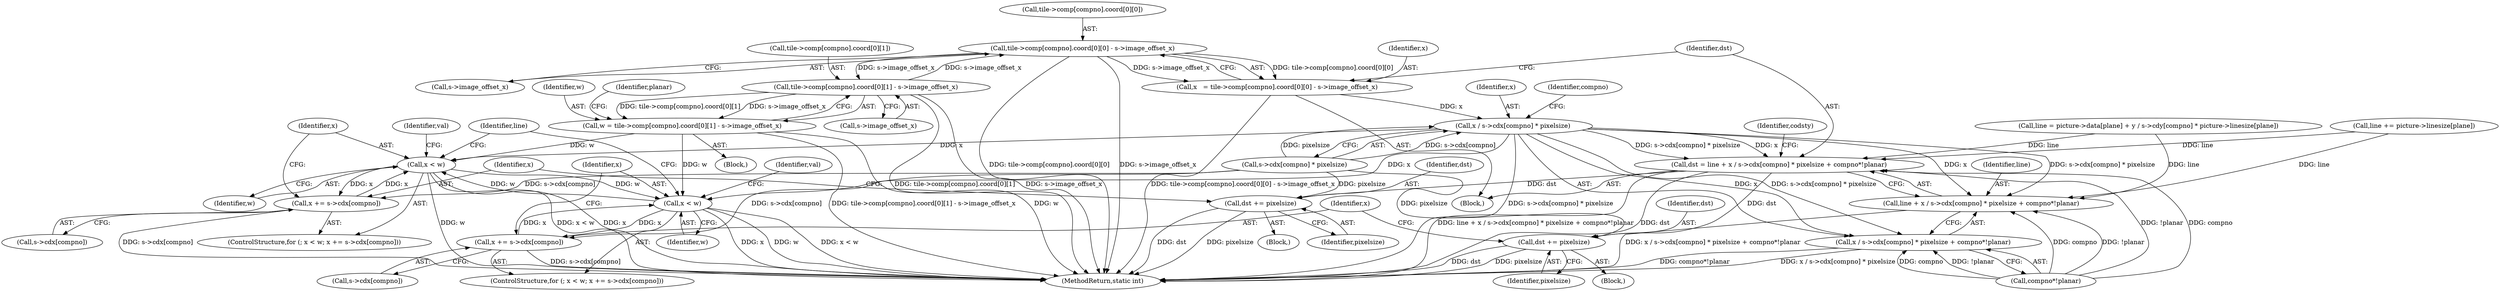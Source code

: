 digraph "0_FFmpeg_fe448cd28d674c3eff3072552eae366d0b659ce9@array" {
"1000641" [label="(Call,tile->comp[compno].coord[0][0] - s->image_offset_x)"];
"1000514" [label="(Call,tile->comp[compno].coord[0][1] - s->image_offset_x)"];
"1000641" [label="(Call,tile->comp[compno].coord[0][0] - s->image_offset_x)"];
"1000512" [label="(Call,w = tile->comp[compno].coord[0][1] - s->image_offset_x)"];
"1000682" [label="(Call,x < w)"];
"1000685" [label="(Call,x += s->cdx[compno])"];
"1000731" [label="(Call,x < w)"];
"1000734" [label="(Call,x += s->cdx[compno])"];
"1000639" [label="(Call,x   = tile->comp[compno].coord[0][0] - s->image_offset_x)"];
"1000661" [label="(Call,x / s->cdx[compno] * pixelsize)"];
"1000656" [label="(Call,dst = line + x / s->cdx[compno] * pixelsize + compno*!planar)"];
"1000725" [label="(Call,dst += pixelsize)"];
"1000773" [label="(Call,dst += pixelsize)"];
"1000658" [label="(Call,line + x / s->cdx[compno] * pixelsize + compno*!planar)"];
"1000660" [label="(Call,x / s->cdx[compno] * pixelsize + compno*!planar)"];
"1000774" [label="(Identifier,dst)"];
"1000682" [label="(Call,x < w)"];
"1000642" [label="(Call,tile->comp[compno].coord[0][0])"];
"1000663" [label="(Call,s->cdx[compno] * pixelsize)"];
"1000773" [label="(Call,dst += pixelsize)"];
"1000725" [label="(Call,dst += pixelsize)"];
"1000660" [label="(Call,x / s->cdx[compno] * pixelsize + compno*!planar)"];
"1000684" [label="(Identifier,w)"];
"1000685" [label="(Call,x += s->cdx[compno])"];
"1000744" [label="(Identifier,val)"];
"1000687" [label="(Call,s->cdx[compno])"];
"1000512" [label="(Call,w = tile->comp[compno].coord[0][1] - s->image_offset_x)"];
"1000661" [label="(Call,x / s->cdx[compno] * pixelsize)"];
"1000658" [label="(Call,line + x / s->cdx[compno] * pixelsize + compno*!planar)"];
"1000741" [label="(Block,)"];
"1000526" [label="(Call,s->image_offset_x)"];
"1000731" [label="(Call,x < w)"];
"1000670" [label="(Call,compno*!planar)"];
"1000683" [label="(Identifier,x)"];
"1000531" [label="(Identifier,planar)"];
"1000681" [label="(ControlStructure,for (; x < w; x += s->cdx[compno]))"];
"1000591" [label="(Call,line = picture->data[plane] + y / s->cdy[compno] * picture->linesize[plane])"];
"1000695" [label="(Identifier,val)"];
"1000692" [label="(Block,)"];
"1001114" [label="(MethodReturn,static int)"];
"1000730" [label="(ControlStructure,for (; x < w; x += s->cdx[compno]))"];
"1000639" [label="(Call,x   = tile->comp[compno].coord[0][0] - s->image_offset_x)"];
"1000515" [label="(Call,tile->comp[compno].coord[0][1])"];
"1000637" [label="(Block,)"];
"1000662" [label="(Identifier,x)"];
"1000514" [label="(Call,tile->comp[compno].coord[0][1] - s->image_offset_x)"];
"1000653" [label="(Call,s->image_offset_x)"];
"1000734" [label="(Call,x += s->cdx[compno])"];
"1000735" [label="(Identifier,x)"];
"1000641" [label="(Call,tile->comp[compno].coord[0][0] - s->image_offset_x)"];
"1000736" [label="(Call,s->cdx[compno])"];
"1000775" [label="(Identifier,pixelsize)"];
"1000776" [label="(Call,line += picture->linesize[plane])"];
"1000474" [label="(Block,)"];
"1000671" [label="(Identifier,compno)"];
"1000659" [label="(Identifier,line)"];
"1000677" [label="(Identifier,codsty)"];
"1000777" [label="(Identifier,line)"];
"1000656" [label="(Call,dst = line + x / s->cdx[compno] * pixelsize + compno*!planar)"];
"1000727" [label="(Identifier,pixelsize)"];
"1000640" [label="(Identifier,x)"];
"1000513" [label="(Identifier,w)"];
"1000733" [label="(Identifier,w)"];
"1000657" [label="(Identifier,dst)"];
"1000726" [label="(Identifier,dst)"];
"1000686" [label="(Identifier,x)"];
"1000732" [label="(Identifier,x)"];
"1000641" -> "1000639"  [label="AST: "];
"1000641" -> "1000653"  [label="CFG: "];
"1000642" -> "1000641"  [label="AST: "];
"1000653" -> "1000641"  [label="AST: "];
"1000639" -> "1000641"  [label="CFG: "];
"1000641" -> "1001114"  [label="DDG: s->image_offset_x"];
"1000641" -> "1001114"  [label="DDG: tile->comp[compno].coord[0][0]"];
"1000641" -> "1000514"  [label="DDG: s->image_offset_x"];
"1000641" -> "1000639"  [label="DDG: tile->comp[compno].coord[0][0]"];
"1000641" -> "1000639"  [label="DDG: s->image_offset_x"];
"1000514" -> "1000641"  [label="DDG: s->image_offset_x"];
"1000514" -> "1000512"  [label="AST: "];
"1000514" -> "1000526"  [label="CFG: "];
"1000515" -> "1000514"  [label="AST: "];
"1000526" -> "1000514"  [label="AST: "];
"1000512" -> "1000514"  [label="CFG: "];
"1000514" -> "1001114"  [label="DDG: tile->comp[compno].coord[0][1]"];
"1000514" -> "1001114"  [label="DDG: s->image_offset_x"];
"1000514" -> "1000512"  [label="DDG: tile->comp[compno].coord[0][1]"];
"1000514" -> "1000512"  [label="DDG: s->image_offset_x"];
"1000512" -> "1000474"  [label="AST: "];
"1000513" -> "1000512"  [label="AST: "];
"1000531" -> "1000512"  [label="CFG: "];
"1000512" -> "1001114"  [label="DDG: w"];
"1000512" -> "1001114"  [label="DDG: tile->comp[compno].coord[0][1] - s->image_offset_x"];
"1000512" -> "1000682"  [label="DDG: w"];
"1000512" -> "1000731"  [label="DDG: w"];
"1000682" -> "1000681"  [label="AST: "];
"1000682" -> "1000684"  [label="CFG: "];
"1000683" -> "1000682"  [label="AST: "];
"1000684" -> "1000682"  [label="AST: "];
"1000695" -> "1000682"  [label="CFG: "];
"1000777" -> "1000682"  [label="CFG: "];
"1000682" -> "1001114"  [label="DDG: x < w"];
"1000682" -> "1001114"  [label="DDG: w"];
"1000682" -> "1001114"  [label="DDG: x"];
"1000661" -> "1000682"  [label="DDG: x"];
"1000685" -> "1000682"  [label="DDG: x"];
"1000731" -> "1000682"  [label="DDG: w"];
"1000682" -> "1000685"  [label="DDG: x"];
"1000682" -> "1000731"  [label="DDG: w"];
"1000685" -> "1000681"  [label="AST: "];
"1000685" -> "1000687"  [label="CFG: "];
"1000686" -> "1000685"  [label="AST: "];
"1000687" -> "1000685"  [label="AST: "];
"1000683" -> "1000685"  [label="CFG: "];
"1000685" -> "1001114"  [label="DDG: s->cdx[compno]"];
"1000663" -> "1000685"  [label="DDG: s->cdx[compno]"];
"1000731" -> "1000730"  [label="AST: "];
"1000731" -> "1000733"  [label="CFG: "];
"1000732" -> "1000731"  [label="AST: "];
"1000733" -> "1000731"  [label="AST: "];
"1000744" -> "1000731"  [label="CFG: "];
"1000777" -> "1000731"  [label="CFG: "];
"1000731" -> "1001114"  [label="DDG: x < w"];
"1000731" -> "1001114"  [label="DDG: x"];
"1000731" -> "1001114"  [label="DDG: w"];
"1000734" -> "1000731"  [label="DDG: x"];
"1000661" -> "1000731"  [label="DDG: x"];
"1000731" -> "1000734"  [label="DDG: x"];
"1000734" -> "1000730"  [label="AST: "];
"1000734" -> "1000736"  [label="CFG: "];
"1000735" -> "1000734"  [label="AST: "];
"1000736" -> "1000734"  [label="AST: "];
"1000732" -> "1000734"  [label="CFG: "];
"1000734" -> "1001114"  [label="DDG: s->cdx[compno]"];
"1000663" -> "1000734"  [label="DDG: s->cdx[compno]"];
"1000639" -> "1000637"  [label="AST: "];
"1000640" -> "1000639"  [label="AST: "];
"1000657" -> "1000639"  [label="CFG: "];
"1000639" -> "1001114"  [label="DDG: tile->comp[compno].coord[0][0] - s->image_offset_x"];
"1000639" -> "1000661"  [label="DDG: x"];
"1000661" -> "1000660"  [label="AST: "];
"1000661" -> "1000663"  [label="CFG: "];
"1000662" -> "1000661"  [label="AST: "];
"1000663" -> "1000661"  [label="AST: "];
"1000671" -> "1000661"  [label="CFG: "];
"1000661" -> "1001114"  [label="DDG: s->cdx[compno] * pixelsize"];
"1000661" -> "1000656"  [label="DDG: x"];
"1000661" -> "1000656"  [label="DDG: s->cdx[compno] * pixelsize"];
"1000661" -> "1000658"  [label="DDG: x"];
"1000661" -> "1000658"  [label="DDG: s->cdx[compno] * pixelsize"];
"1000661" -> "1000660"  [label="DDG: x"];
"1000661" -> "1000660"  [label="DDG: s->cdx[compno] * pixelsize"];
"1000663" -> "1000661"  [label="DDG: s->cdx[compno]"];
"1000663" -> "1000661"  [label="DDG: pixelsize"];
"1000656" -> "1000637"  [label="AST: "];
"1000656" -> "1000658"  [label="CFG: "];
"1000657" -> "1000656"  [label="AST: "];
"1000658" -> "1000656"  [label="AST: "];
"1000677" -> "1000656"  [label="CFG: "];
"1000656" -> "1001114"  [label="DDG: line + x / s->cdx[compno] * pixelsize + compno*!planar"];
"1000656" -> "1001114"  [label="DDG: dst"];
"1000591" -> "1000656"  [label="DDG: line"];
"1000776" -> "1000656"  [label="DDG: line"];
"1000670" -> "1000656"  [label="DDG: compno"];
"1000670" -> "1000656"  [label="DDG: !planar"];
"1000656" -> "1000725"  [label="DDG: dst"];
"1000656" -> "1000773"  [label="DDG: dst"];
"1000725" -> "1000692"  [label="AST: "];
"1000725" -> "1000727"  [label="CFG: "];
"1000726" -> "1000725"  [label="AST: "];
"1000727" -> "1000725"  [label="AST: "];
"1000686" -> "1000725"  [label="CFG: "];
"1000725" -> "1001114"  [label="DDG: pixelsize"];
"1000725" -> "1001114"  [label="DDG: dst"];
"1000663" -> "1000725"  [label="DDG: pixelsize"];
"1000773" -> "1000741"  [label="AST: "];
"1000773" -> "1000775"  [label="CFG: "];
"1000774" -> "1000773"  [label="AST: "];
"1000775" -> "1000773"  [label="AST: "];
"1000735" -> "1000773"  [label="CFG: "];
"1000773" -> "1001114"  [label="DDG: dst"];
"1000773" -> "1001114"  [label="DDG: pixelsize"];
"1000663" -> "1000773"  [label="DDG: pixelsize"];
"1000658" -> "1000660"  [label="CFG: "];
"1000659" -> "1000658"  [label="AST: "];
"1000660" -> "1000658"  [label="AST: "];
"1000658" -> "1001114"  [label="DDG: x / s->cdx[compno] * pixelsize + compno*!planar"];
"1000591" -> "1000658"  [label="DDG: line"];
"1000776" -> "1000658"  [label="DDG: line"];
"1000670" -> "1000658"  [label="DDG: compno"];
"1000670" -> "1000658"  [label="DDG: !planar"];
"1000660" -> "1000670"  [label="CFG: "];
"1000670" -> "1000660"  [label="AST: "];
"1000660" -> "1001114"  [label="DDG: x / s->cdx[compno] * pixelsize"];
"1000660" -> "1001114"  [label="DDG: compno*!planar"];
"1000670" -> "1000660"  [label="DDG: compno"];
"1000670" -> "1000660"  [label="DDG: !planar"];
}
